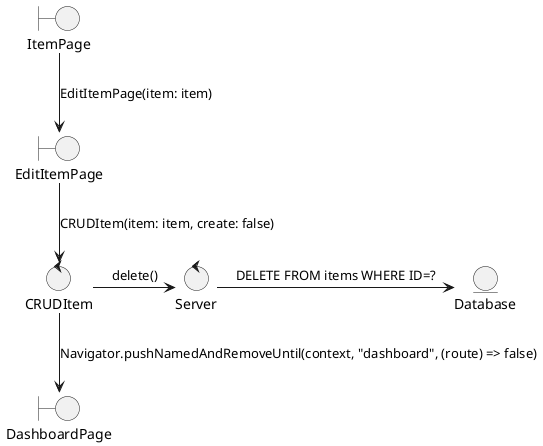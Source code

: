 @startuml
boundary ItemPage
boundary EditItemPage
boundary DashboardPage
control CRUDItem
control Server
entity Database

(ItemPage) --> (EditItemPage): EditItemPage(item: item)
(EditItemPage) --> (CRUDItem): CRUDItem(item: item, create: false)
(CRUDItem) -> (Server): delete()
(Server) -> (Database): DELETE FROM items WHERE ID=?
(CRUDItem) --> (DashboardPage): Navigator.pushNamedAndRemoveUntil(context, "dashboard", (route) => false)
@enduml
